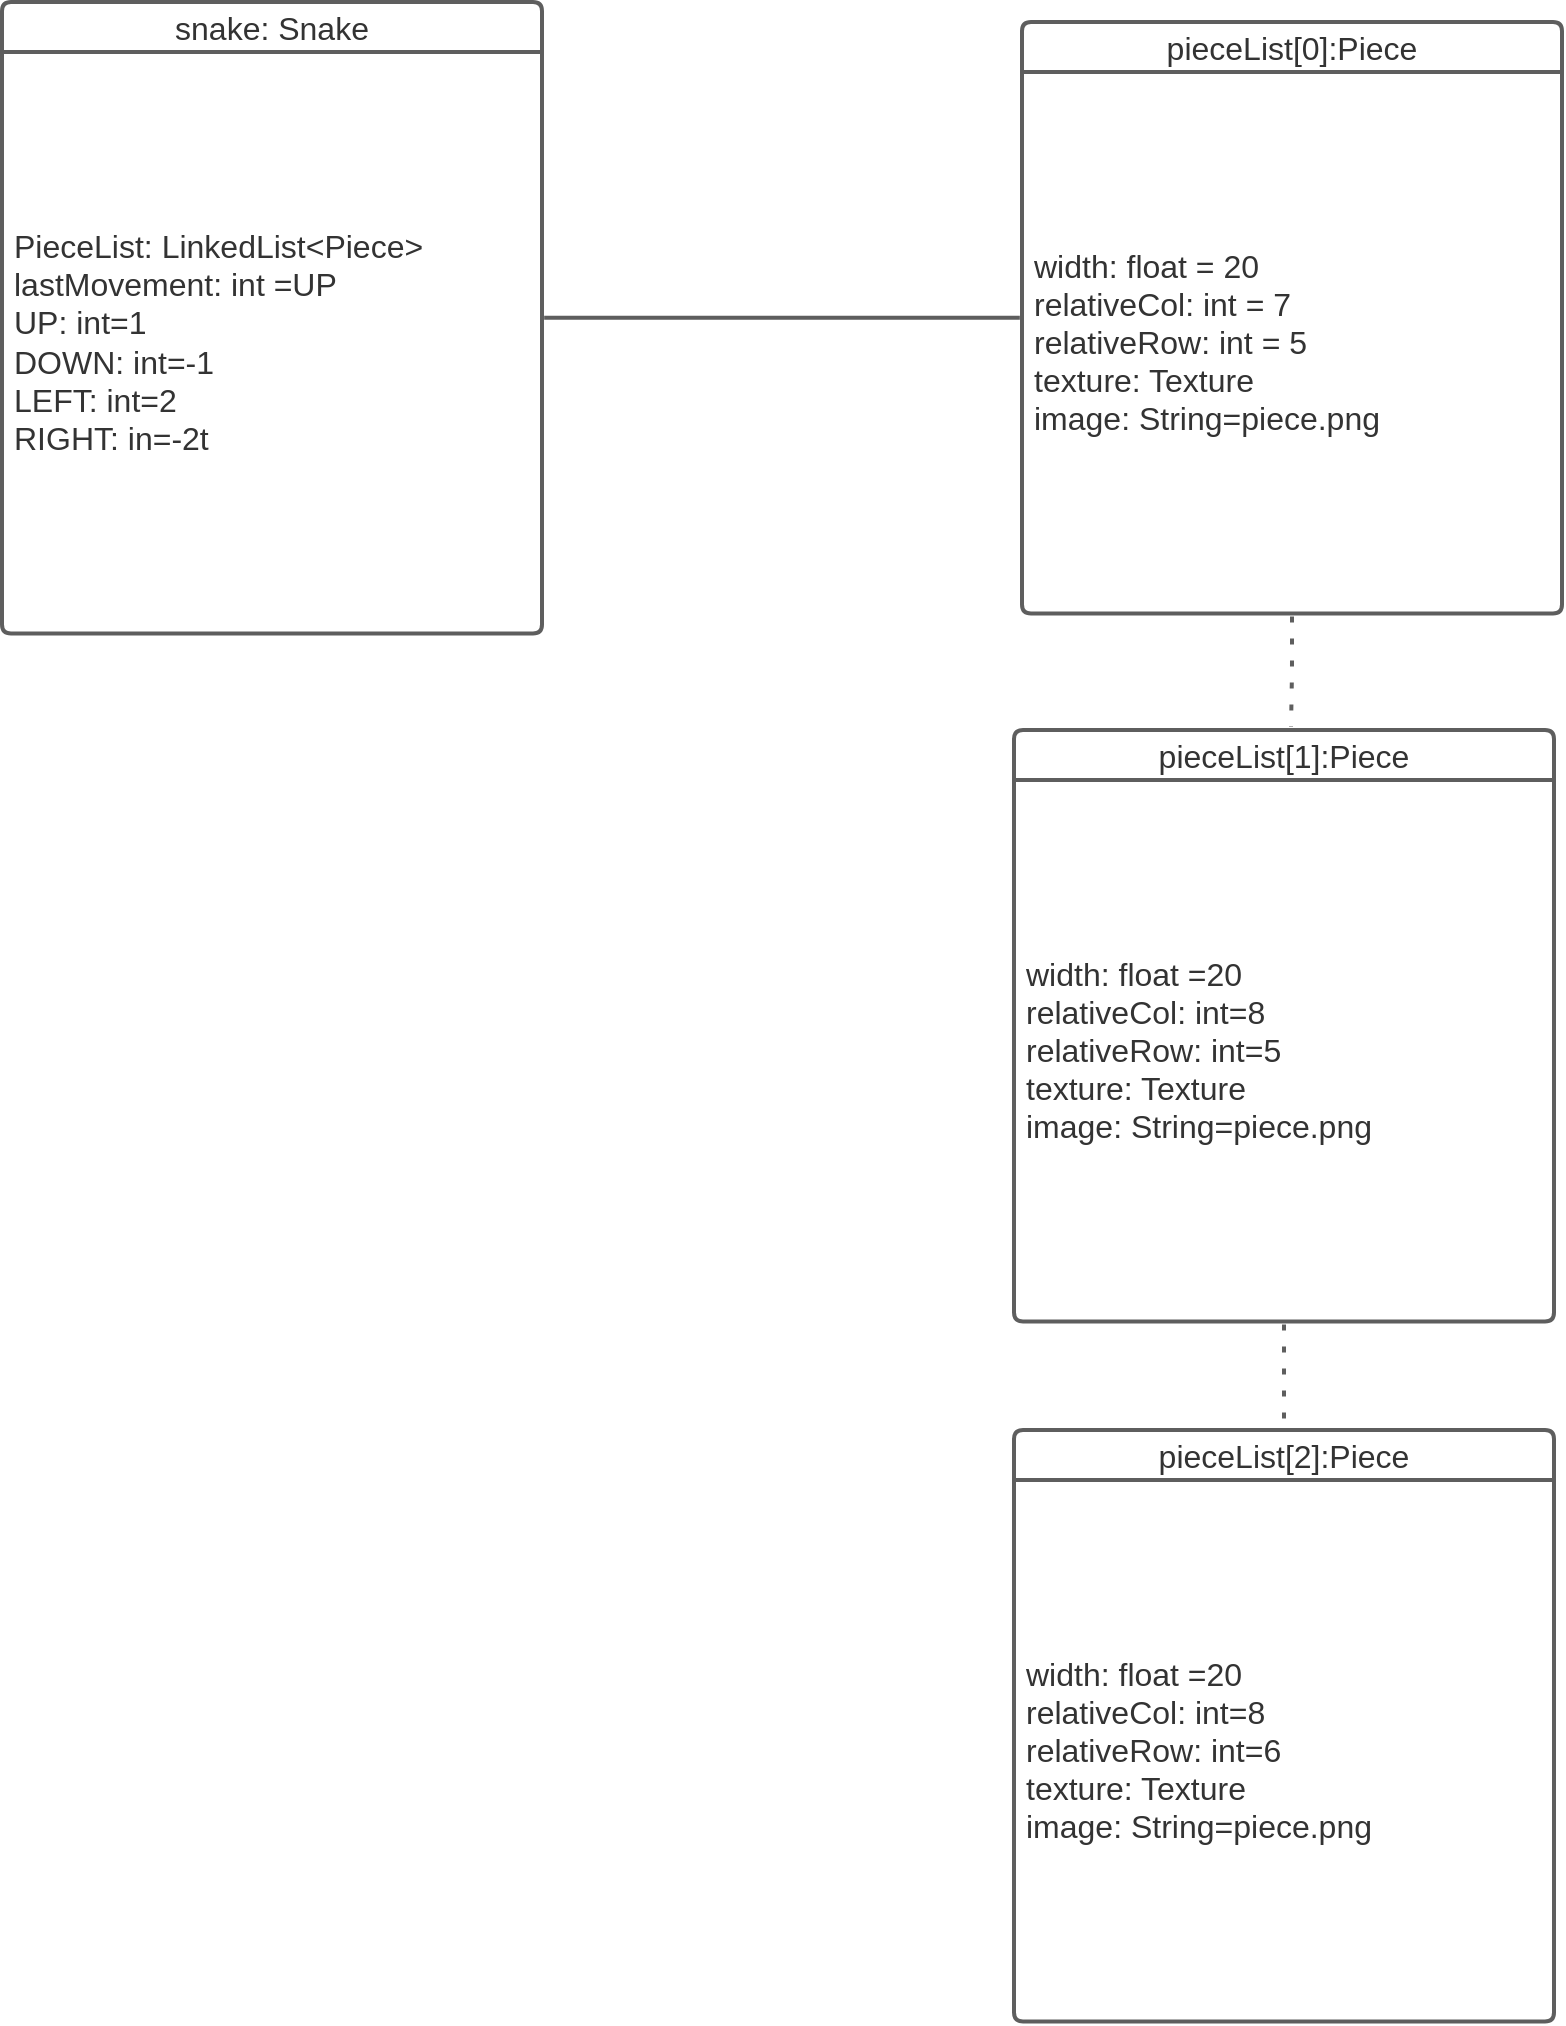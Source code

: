 <mxfile version="14.3.1" type="google"><diagram id="ul7PyUBQW2tvJy45-z2p" name="Page-1"><mxGraphModel dx="2076" dy="1096" grid="1" gridSize="10" guides="1" tooltips="1" connect="1" arrows="1" fold="1" page="1" pageScale="1" pageWidth="827" pageHeight="1169" math="0" shadow="0"><root><mxCell id="0"/><mxCell id="1" parent="0"/><mxCell id="YNZEwYa9dEjN47d1yRet-1" value="pieceList[0]:Piece " style="html=1;overflow=block;blockSpacing=1;whiteSpace=wrap;swimlane;childLayout=stackLayout;horizontal=1;horizontalStack=0;resizeParent=1;resizeParentMax=0;resizeLast=0;collapsible=0;fontStyle=0;marginBottom=0;swimlaneFillColor=#ffffff;startSize=25;whiteSpace=wrap;fontSize=16;fontColor=#333333;whiteSpace=wrap;align=center;spacing=0;strokeColor=#5e5e5e;strokeOpacity=100;rounded=1;absoluteArcSize=1;arcSize=9;strokeWidth=2;" vertex="1" parent="1"><mxGeometry x="822" y="106" width="270" height="295.75" as="geometry"/></mxCell><mxCell id="YNZEwYa9dEjN47d1yRet-2" value="width: float =  20&#10;relativeCol: int = 7&#10;relativeRow: int = 5&#10;texture: Texture&#10;image: String=piece.png" style="part=1;html=1;whiteSpace=wrap;resizeHeight=0;strokeColor=none;fillColor=none;align=left;verticalAlign=middle;spacingLeft=4;spacingRight=4;overflow=hidden;rotatable=0;points=[[0,0.5],[1,0.5]];portConstraint=eastwest;swimlaneFillColor=#ffffff;strokeOpacity=100;fontSize=16;fontColor=#333333;" vertex="1" parent="YNZEwYa9dEjN47d1yRet-1"><mxGeometry y="25" width="270" height="270.75" as="geometry"/></mxCell><mxCell id="YNZEwYa9dEjN47d1yRet-3" value="snake: Snake" style="html=1;overflow=block;blockSpacing=1;whiteSpace=wrap;swimlane;childLayout=stackLayout;horizontal=1;horizontalStack=0;resizeParent=1;resizeParentMax=0;resizeLast=0;collapsible=0;fontStyle=0;marginBottom=0;swimlaneFillColor=#ffffff;startSize=25;whiteSpace=wrap;fontSize=16;fontColor=#333333;whiteSpace=wrap;align=center;spacing=0;strokeColor=#5e5e5e;strokeOpacity=100;rounded=1;absoluteArcSize=1;arcSize=9;strokeWidth=2;" vertex="1" parent="1"><mxGeometry x="312" y="96" width="270" height="315.75" as="geometry"/></mxCell><mxCell id="YNZEwYa9dEjN47d1yRet-4" value="PieceList: LinkedList&amp;lt;Piece&amp;gt; &#10;lastMovement: int =UP&#10;UP: int=1&#10;DOWN: int=-1&#10;LEFT: int=2&#10;RIGHT: in=-2t" style="part=1;html=1;whiteSpace=wrap;resizeHeight=0;strokeColor=none;fillColor=none;align=left;verticalAlign=middle;spacingLeft=4;spacingRight=4;overflow=hidden;rotatable=0;points=[[0,0.5],[1,0.5]];portConstraint=eastwest;swimlaneFillColor=#ffffff;strokeOpacity=100;fontSize=16;fontColor=#333333;" vertex="1" parent="YNZEwYa9dEjN47d1yRet-3"><mxGeometry y="25" width="270" height="290.75" as="geometry"/></mxCell><mxCell id="YNZEwYa9dEjN47d1yRet-5" value="pieceList[2]:Piece " style="html=1;overflow=block;blockSpacing=1;whiteSpace=wrap;swimlane;childLayout=stackLayout;horizontal=1;horizontalStack=0;resizeParent=1;resizeParentMax=0;resizeLast=0;collapsible=0;fontStyle=0;marginBottom=0;swimlaneFillColor=#ffffff;startSize=25;whiteSpace=wrap;fontSize=16;fontColor=#333333;whiteSpace=wrap;align=center;spacing=0;strokeColor=#5e5e5e;strokeOpacity=100;rounded=1;absoluteArcSize=1;arcSize=9;strokeWidth=2;" vertex="1" parent="1"><mxGeometry x="818" y="810" width="270" height="295.75" as="geometry"/></mxCell><mxCell id="YNZEwYa9dEjN47d1yRet-6" value="width: float =20&#10;relativeCol: int=8&#10;relativeRow: int=6&#10;texture: Texture&#10;image: String=piece.png" style="part=1;html=1;whiteSpace=wrap;resizeHeight=0;strokeColor=none;fillColor=none;align=left;verticalAlign=middle;spacingLeft=4;spacingRight=4;overflow=hidden;rotatable=0;points=[[0,0.5],[1,0.5]];portConstraint=eastwest;swimlaneFillColor=#ffffff;strokeOpacity=100;fontSize=16;fontColor=#333333;" vertex="1" parent="YNZEwYa9dEjN47d1yRet-5"><mxGeometry y="25" width="270" height="270.75" as="geometry"/></mxCell><mxCell id="YNZEwYa9dEjN47d1yRet-7" value="pieceList[1]:Piece " style="html=1;overflow=block;blockSpacing=1;whiteSpace=wrap;swimlane;childLayout=stackLayout;horizontal=1;horizontalStack=0;resizeParent=1;resizeParentMax=0;resizeLast=0;collapsible=0;fontStyle=0;marginBottom=0;swimlaneFillColor=#ffffff;startSize=25;whiteSpace=wrap;fontSize=16;fontColor=#333333;whiteSpace=wrap;align=center;spacing=0;strokeColor=#5e5e5e;strokeOpacity=100;rounded=1;absoluteArcSize=1;arcSize=9;strokeWidth=2;" vertex="1" parent="1"><mxGeometry x="818" y="460" width="270" height="295.75" as="geometry"/></mxCell><mxCell id="YNZEwYa9dEjN47d1yRet-8" value="width: float =20&#10;relativeCol: int=8&#10;relativeRow: int=5&#10;texture: Texture&#10;image: String=piece.png" style="part=1;html=1;whiteSpace=wrap;resizeHeight=0;strokeColor=none;fillColor=none;align=left;verticalAlign=middle;spacingLeft=4;spacingRight=4;overflow=hidden;rotatable=0;points=[[0,0.5],[1,0.5]];portConstraint=eastwest;swimlaneFillColor=#ffffff;strokeOpacity=100;fontSize=16;fontColor=#333333;" vertex="1" parent="YNZEwYa9dEjN47d1yRet-7"><mxGeometry y="25" width="270" height="270.75" as="geometry"/></mxCell><UserObject label="" lucidchartObjectId="NgcbvSQ_QX0e" id="YNZEwYa9dEjN47d1yRet-9"><mxCell style="html=1;jettySize=18;whiteSpace=wrap;fontSize=11;strokeColor=#5E5E5E;strokeWidth=2;rounded=1;arcSize=12;edgeStyle=orthogonalEdgeStyle;startArrow=none;;endArrow=none;;exitX=1.004;exitY=0.5;exitPerimeter=0;entryX=-0.004;entryY=0.5;entryPerimeter=0;" edge="1" parent="1" source="YNZEwYa9dEjN47d1yRet-3" target="YNZEwYa9dEjN47d1yRet-1"><mxGeometry width="100" height="100" relative="1" as="geometry"><Array as="points"/></mxGeometry></mxCell></UserObject><UserObject label="" lucidchartObjectId="HhcbQ9zXU47y" id="YNZEwYa9dEjN47d1yRet-10"><mxCell style="html=1;jettySize=18;whiteSpace=wrap;fontSize=11;strokeColor=#5E5E5E;dashed=1;fixDash=1;dashPattern=3 8;strokeWidth=2;rounded=1;arcSize=12;edgeStyle=orthogonalEdgeStyle;startArrow=none;;endArrow=none;;exitX=0.5;exitY=1.005;exitPerimeter=0;entryX=0.513;entryY=-0.005;entryPerimeter=0;" edge="1" parent="1" source="YNZEwYa9dEjN47d1yRet-1" target="YNZEwYa9dEjN47d1yRet-7"><mxGeometry width="100" height="100" relative="1" as="geometry"><Array as="points"/></mxGeometry></mxCell></UserObject><UserObject label="" lucidchartObjectId="sicbDoO5g9du" id="YNZEwYa9dEjN47d1yRet-11"><mxCell style="html=1;jettySize=18;whiteSpace=wrap;fontSize=11;strokeColor=#5E5E5E;dashed=1;fixDash=1;dashPattern=3 8;strokeWidth=2;rounded=1;arcSize=12;edgeStyle=orthogonalEdgeStyle;startArrow=none;;endArrow=none;;exitX=0.5;exitY=1.005;exitPerimeter=0;entryX=0.5;entryY=-0.005;entryPerimeter=0;" edge="1" parent="1" source="YNZEwYa9dEjN47d1yRet-7" target="YNZEwYa9dEjN47d1yRet-5"><mxGeometry width="100" height="100" relative="1" as="geometry"><Array as="points"/></mxGeometry></mxCell></UserObject></root></mxGraphModel></diagram></mxfile>
